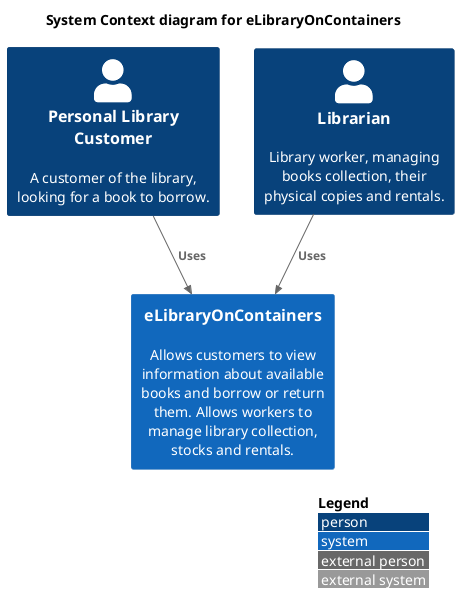 @startuml
!include <C4/C4_Context>

LAYOUT_WITH_LEGEND()

title System Context diagram for eLibraryOnContainers

Person(plc, "Personal Library Customer", "A customer of the library, looking for a book to borrow.")
Person(lib, "Librarian", "Library worker, managing books collection, their physical copies and rentals.")
System(eloc, "eLibraryOnContainers", "Allows customers to view information about available books and borrow or return them. Allows workers to manage library collection, stocks and rentals.")
'System_Ext(abs, "Azure Blob Storage", "Azure Cloud object storage for storing and serving books images.")

Rel(plc, eloc, "Uses")
Rel(lib, eloc, "Uses")
'Rel(eloc, abs, "Saves images")
'Rel(abs, eloc, "Serves images")
@enduml

